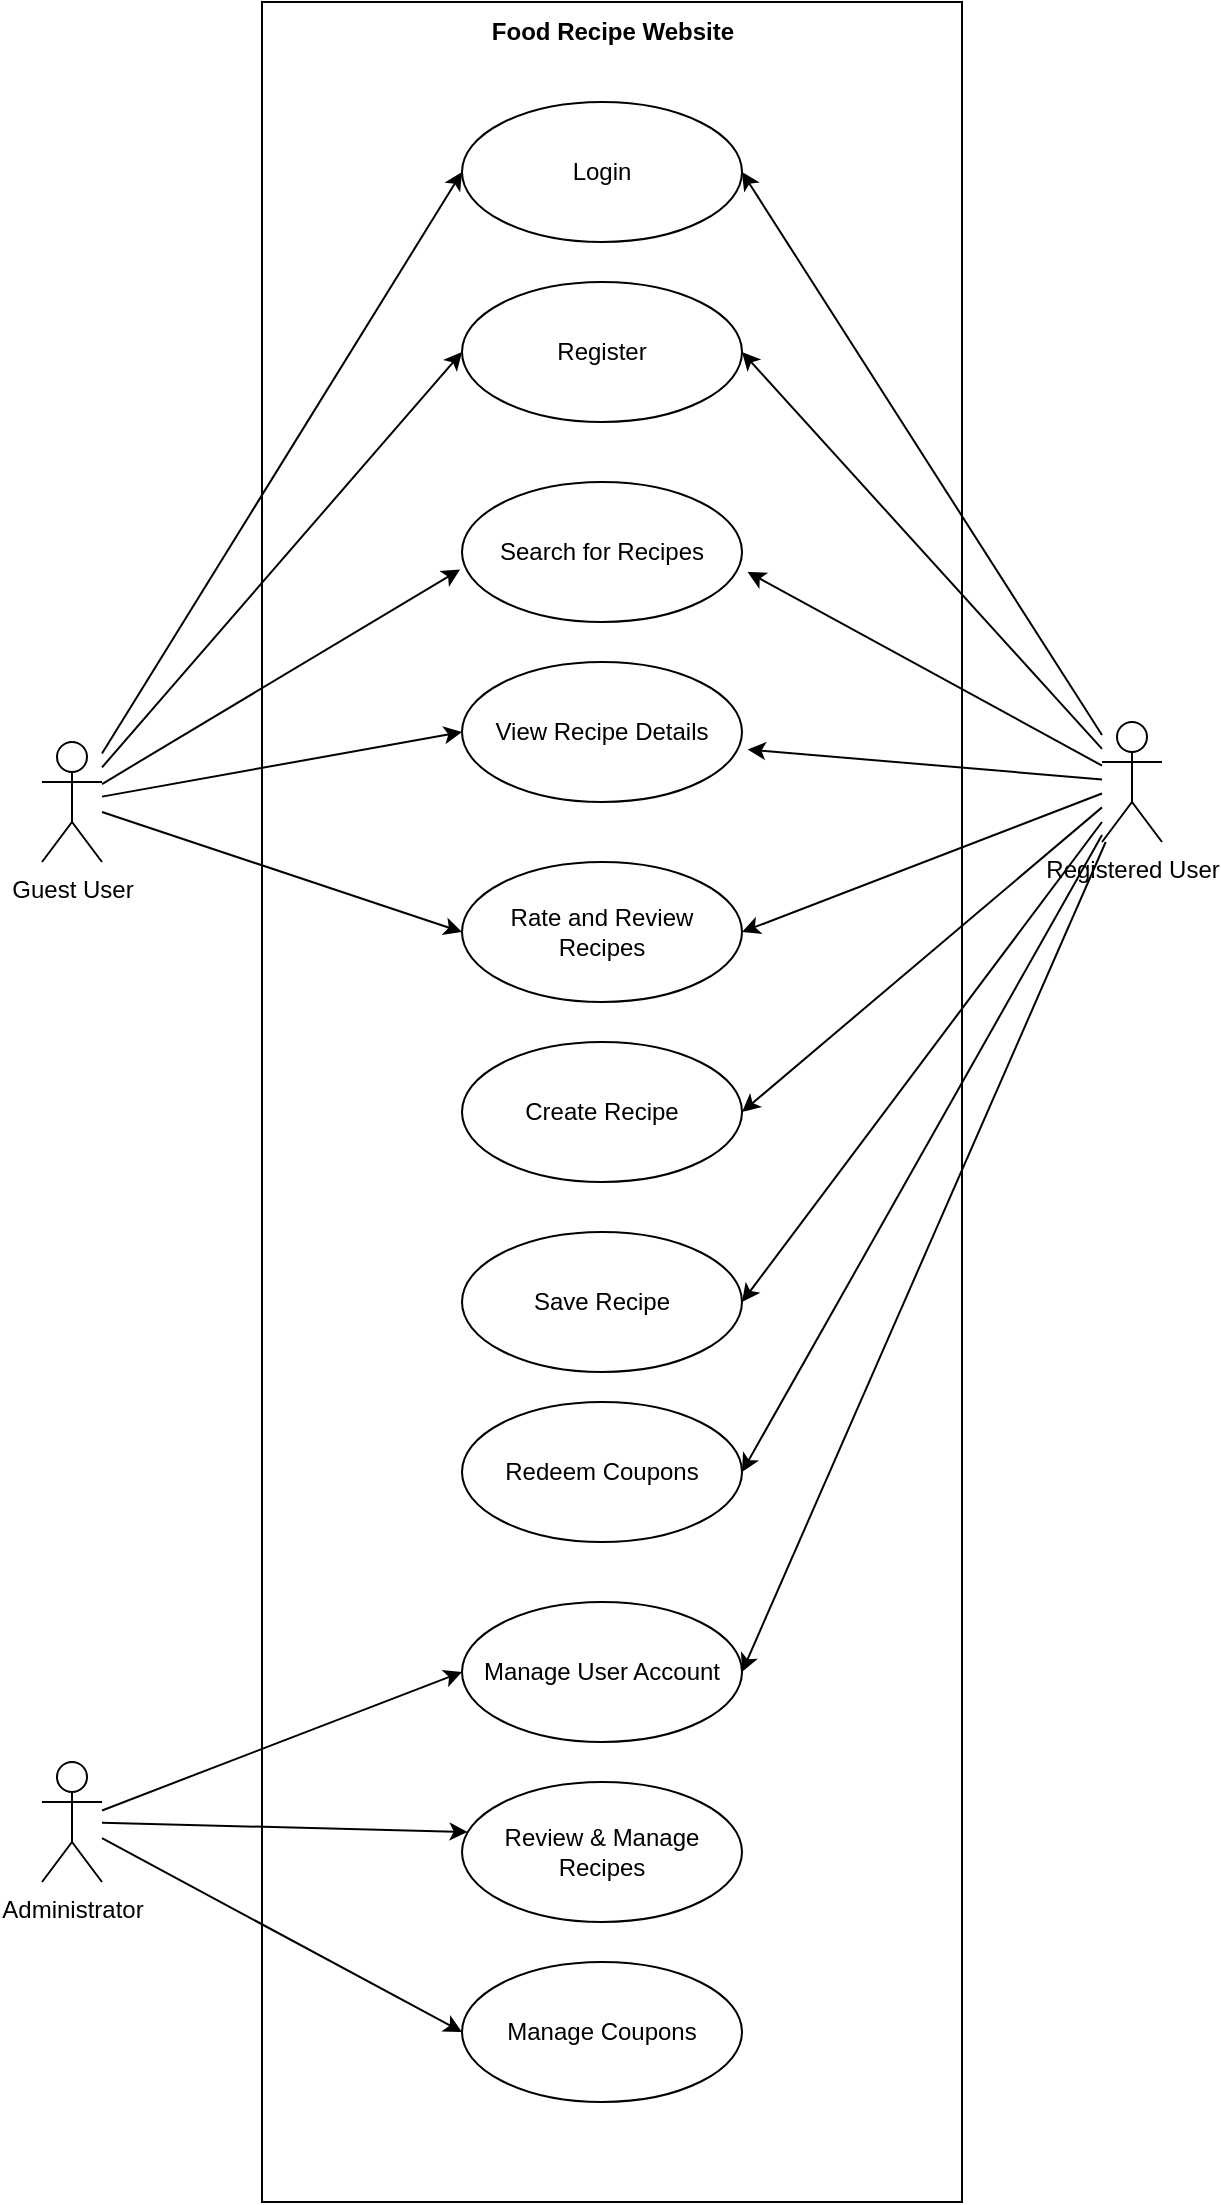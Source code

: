 <mxfile version="21.5.2" type="github">
  <diagram name="Page-1" id="oQhGoam7iq8ECAbFJKnj">
    <mxGraphModel dx="1414" dy="792" grid="1" gridSize="10" guides="1" tooltips="1" connect="1" arrows="1" fold="1" page="1" pageScale="1" pageWidth="827" pageHeight="1169" math="0" shadow="0">
      <root>
        <mxCell id="0" />
        <mxCell id="1" parent="0" />
        <mxCell id="doz9IM838TAoXQifME_--34" value="" style="html=1;whiteSpace=wrap;fillColor=none;" parent="1" vertex="1">
          <mxGeometry x="243" y="20" width="350" height="1100" as="geometry" />
        </mxCell>
        <mxCell id="doz9IM838TAoXQifME_--20" style="rounded=0;orthogonalLoop=1;jettySize=auto;html=1;entryX=1.02;entryY=0.643;entryDx=0;entryDy=0;entryPerimeter=0;" parent="1" source="doz9IM838TAoXQifME_--1" target="doz9IM838TAoXQifME_--4" edge="1">
          <mxGeometry relative="1" as="geometry" />
        </mxCell>
        <mxCell id="doz9IM838TAoXQifME_--21" style="rounded=0;orthogonalLoop=1;jettySize=auto;html=1;entryX=1.02;entryY=0.625;entryDx=0;entryDy=0;entryPerimeter=0;" parent="1" source="doz9IM838TAoXQifME_--1" target="doz9IM838TAoXQifME_--7" edge="1">
          <mxGeometry relative="1" as="geometry" />
        </mxCell>
        <mxCell id="doz9IM838TAoXQifME_--22" style="edgeStyle=none;rounded=0;orthogonalLoop=1;jettySize=auto;html=1;entryX=1;entryY=0.5;entryDx=0;entryDy=0;" parent="1" source="doz9IM838TAoXQifME_--1" target="doz9IM838TAoXQifME_--8" edge="1">
          <mxGeometry relative="1" as="geometry" />
        </mxCell>
        <mxCell id="doz9IM838TAoXQifME_--23" style="edgeStyle=none;rounded=0;orthogonalLoop=1;jettySize=auto;html=1;entryX=1;entryY=0.5;entryDx=0;entryDy=0;" parent="1" source="doz9IM838TAoXQifME_--1" target="doz9IM838TAoXQifME_--9" edge="1">
          <mxGeometry relative="1" as="geometry" />
        </mxCell>
        <mxCell id="doz9IM838TAoXQifME_--24" style="edgeStyle=none;rounded=0;orthogonalLoop=1;jettySize=auto;html=1;entryX=1;entryY=0.5;entryDx=0;entryDy=0;" parent="1" source="doz9IM838TAoXQifME_--1" target="doz9IM838TAoXQifME_--10" edge="1">
          <mxGeometry relative="1" as="geometry" />
        </mxCell>
        <mxCell id="doz9IM838TAoXQifME_--25" style="edgeStyle=none;rounded=0;orthogonalLoop=1;jettySize=auto;html=1;entryX=1;entryY=0.5;entryDx=0;entryDy=0;" parent="1" source="doz9IM838TAoXQifME_--1" target="doz9IM838TAoXQifME_--11" edge="1">
          <mxGeometry relative="1" as="geometry" />
        </mxCell>
        <mxCell id="doz9IM838TAoXQifME_--32" style="edgeStyle=none;rounded=0;orthogonalLoop=1;jettySize=auto;html=1;entryX=1;entryY=0.5;entryDx=0;entryDy=0;" parent="1" source="doz9IM838TAoXQifME_--1" target="doz9IM838TAoXQifME_--29" edge="1">
          <mxGeometry relative="1" as="geometry" />
        </mxCell>
        <mxCell id="doz9IM838TAoXQifME_--33" style="edgeStyle=none;rounded=0;orthogonalLoop=1;jettySize=auto;html=1;entryX=1;entryY=0.5;entryDx=0;entryDy=0;" parent="1" source="doz9IM838TAoXQifME_--1" target="doz9IM838TAoXQifME_--28" edge="1">
          <mxGeometry relative="1" as="geometry" />
        </mxCell>
        <mxCell id="FqfEM-eCaGM0eF3Hi3Ug-3" style="rounded=0;orthogonalLoop=1;jettySize=auto;html=1;entryX=1;entryY=0.5;entryDx=0;entryDy=0;" edge="1" parent="1" source="doz9IM838TAoXQifME_--1" target="FqfEM-eCaGM0eF3Hi3Ug-1">
          <mxGeometry relative="1" as="geometry" />
        </mxCell>
        <mxCell id="doz9IM838TAoXQifME_--1" value="Registered User" style="shape=umlActor;verticalLabelPosition=bottom;verticalAlign=top;html=1;" parent="1" vertex="1">
          <mxGeometry x="663" y="380" width="30" height="60" as="geometry" />
        </mxCell>
        <mxCell id="doz9IM838TAoXQifME_--17" style="rounded=0;orthogonalLoop=1;jettySize=auto;html=1;entryX=-0.007;entryY=0.625;entryDx=0;entryDy=0;entryPerimeter=0;" parent="1" source="doz9IM838TAoXQifME_--2" target="doz9IM838TAoXQifME_--4" edge="1">
          <mxGeometry relative="1" as="geometry" />
        </mxCell>
        <mxCell id="doz9IM838TAoXQifME_--18" style="rounded=0;orthogonalLoop=1;jettySize=auto;html=1;entryX=0;entryY=0.5;entryDx=0;entryDy=0;" parent="1" source="doz9IM838TAoXQifME_--2" target="doz9IM838TAoXQifME_--7" edge="1">
          <mxGeometry relative="1" as="geometry" />
        </mxCell>
        <mxCell id="doz9IM838TAoXQifME_--30" style="edgeStyle=none;rounded=0;orthogonalLoop=1;jettySize=auto;html=1;entryX=0;entryY=0.5;entryDx=0;entryDy=0;" parent="1" source="doz9IM838TAoXQifME_--2" target="doz9IM838TAoXQifME_--29" edge="1">
          <mxGeometry relative="1" as="geometry" />
        </mxCell>
        <mxCell id="doz9IM838TAoXQifME_--31" style="edgeStyle=none;rounded=0;orthogonalLoop=1;jettySize=auto;html=1;entryX=0;entryY=0.5;entryDx=0;entryDy=0;" parent="1" source="doz9IM838TAoXQifME_--2" target="doz9IM838TAoXQifME_--28" edge="1">
          <mxGeometry relative="1" as="geometry" />
        </mxCell>
        <mxCell id="FqfEM-eCaGM0eF3Hi3Ug-2" style="rounded=0;orthogonalLoop=1;jettySize=auto;html=1;entryX=0;entryY=0.5;entryDx=0;entryDy=0;" edge="1" parent="1" source="doz9IM838TAoXQifME_--2" target="doz9IM838TAoXQifME_--8">
          <mxGeometry relative="1" as="geometry" />
        </mxCell>
        <mxCell id="doz9IM838TAoXQifME_--2" value="Guest User" style="shape=umlActor;verticalLabelPosition=bottom;verticalAlign=top;html=1;" parent="1" vertex="1">
          <mxGeometry x="133" y="390" width="30" height="60" as="geometry" />
        </mxCell>
        <mxCell id="doz9IM838TAoXQifME_--26" style="edgeStyle=none;rounded=0;orthogonalLoop=1;jettySize=auto;html=1;entryX=0;entryY=0.5;entryDx=0;entryDy=0;" parent="1" source="doz9IM838TAoXQifME_--3" target="doz9IM838TAoXQifME_--11" edge="1">
          <mxGeometry relative="1" as="geometry" />
        </mxCell>
        <mxCell id="doz9IM838TAoXQifME_--27" style="edgeStyle=none;rounded=0;orthogonalLoop=1;jettySize=auto;html=1;entryX=0.02;entryY=0.357;entryDx=0;entryDy=0;entryPerimeter=0;" parent="1" source="doz9IM838TAoXQifME_--3" target="doz9IM838TAoXQifME_--12" edge="1">
          <mxGeometry relative="1" as="geometry" />
        </mxCell>
        <mxCell id="FqfEM-eCaGM0eF3Hi3Ug-5" style="rounded=0;orthogonalLoop=1;jettySize=auto;html=1;entryX=0;entryY=0.5;entryDx=0;entryDy=0;" edge="1" parent="1" source="doz9IM838TAoXQifME_--3" target="FqfEM-eCaGM0eF3Hi3Ug-4">
          <mxGeometry relative="1" as="geometry" />
        </mxCell>
        <mxCell id="doz9IM838TAoXQifME_--3" value="Administrator " style="shape=umlActor;verticalLabelPosition=bottom;verticalAlign=top;html=1;" parent="1" vertex="1">
          <mxGeometry x="133" y="900" width="30" height="60" as="geometry" />
        </mxCell>
        <mxCell id="doz9IM838TAoXQifME_--4" value="Search for Recipes" style="ellipse;whiteSpace=wrap;html=1;" parent="1" vertex="1">
          <mxGeometry x="343" y="260" width="140" height="70" as="geometry" />
        </mxCell>
        <mxCell id="doz9IM838TAoXQifME_--7" value="View Recipe Details" style="ellipse;whiteSpace=wrap;html=1;" parent="1" vertex="1">
          <mxGeometry x="343" y="350" width="140" height="70" as="geometry" />
        </mxCell>
        <mxCell id="doz9IM838TAoXQifME_--8" value="Rate and Review Recipes" style="ellipse;whiteSpace=wrap;html=1;" parent="1" vertex="1">
          <mxGeometry x="343" y="450" width="140" height="70" as="geometry" />
        </mxCell>
        <mxCell id="doz9IM838TAoXQifME_--9" value="Create Recipe" style="ellipse;whiteSpace=wrap;html=1;" parent="1" vertex="1">
          <mxGeometry x="343" y="540" width="140" height="70" as="geometry" />
        </mxCell>
        <mxCell id="doz9IM838TAoXQifME_--10" value="Save Recipe" style="ellipse;whiteSpace=wrap;html=1;" parent="1" vertex="1">
          <mxGeometry x="343" y="635" width="140" height="70" as="geometry" />
        </mxCell>
        <mxCell id="doz9IM838TAoXQifME_--11" value="Manage User Account" style="ellipse;whiteSpace=wrap;html=1;" parent="1" vertex="1">
          <mxGeometry x="343" y="820" width="140" height="70" as="geometry" />
        </mxCell>
        <mxCell id="doz9IM838TAoXQifME_--12" value="Review &amp;amp; Manage Recipes" style="ellipse;whiteSpace=wrap;html=1;" parent="1" vertex="1">
          <mxGeometry x="343" y="910" width="140" height="70" as="geometry" />
        </mxCell>
        <mxCell id="doz9IM838TAoXQifME_--28" value="Login" style="ellipse;whiteSpace=wrap;html=1;" parent="1" vertex="1">
          <mxGeometry x="343" y="70" width="140" height="70" as="geometry" />
        </mxCell>
        <mxCell id="doz9IM838TAoXQifME_--29" value="Register" style="ellipse;whiteSpace=wrap;html=1;" parent="1" vertex="1">
          <mxGeometry x="343" y="160" width="140" height="70" as="geometry" />
        </mxCell>
        <mxCell id="doz9IM838TAoXQifME_--35" value="Food Recipe Website" style="text;html=1;strokeColor=none;fillColor=none;align=center;verticalAlign=middle;whiteSpace=wrap;rounded=0;fontStyle=1" parent="1" vertex="1">
          <mxGeometry x="350.5" y="20" width="135" height="30" as="geometry" />
        </mxCell>
        <mxCell id="FqfEM-eCaGM0eF3Hi3Ug-1" value="Redeem Coupons" style="ellipse;whiteSpace=wrap;html=1;" vertex="1" parent="1">
          <mxGeometry x="343" y="720" width="140" height="70" as="geometry" />
        </mxCell>
        <mxCell id="FqfEM-eCaGM0eF3Hi3Ug-4" value="Manage Coupons" style="ellipse;whiteSpace=wrap;html=1;" vertex="1" parent="1">
          <mxGeometry x="343" y="1000" width="140" height="70" as="geometry" />
        </mxCell>
      </root>
    </mxGraphModel>
  </diagram>
</mxfile>
